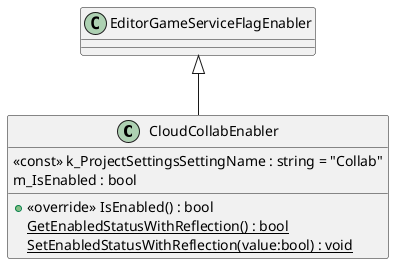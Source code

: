 @startuml
class CloudCollabEnabler {
    <<const>> k_ProjectSettingsSettingName : string = "Collab"
    m_IsEnabled : bool
    + <<override>> IsEnabled() : bool
    {static} GetEnabledStatusWithReflection() : bool
    {static} SetEnabledStatusWithReflection(value:bool) : void
}
EditorGameServiceFlagEnabler <|-- CloudCollabEnabler
@enduml
